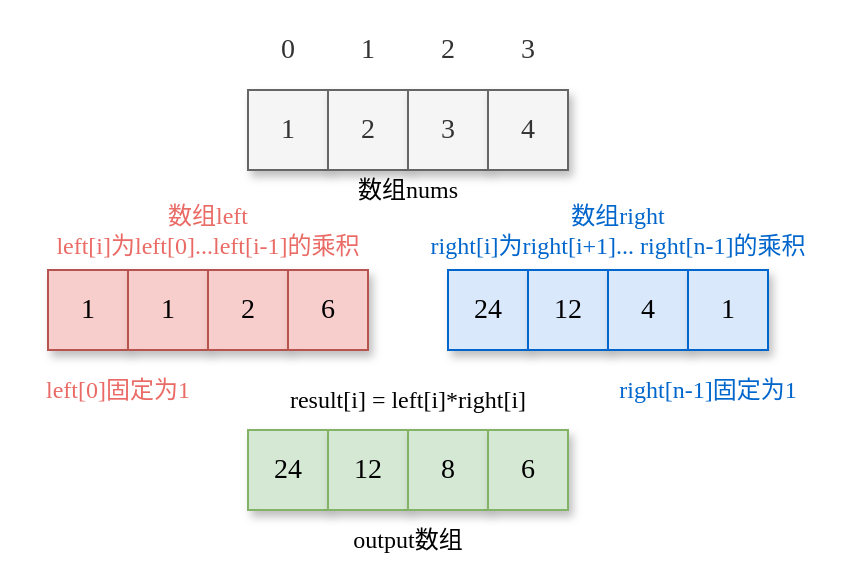 <mxfile version="16.4.3" type="github">
  <diagram id="o-Pv2bOJUapB-mpDfF4H" name="第 1 页">
    <mxGraphModel dx="834" dy="446" grid="1" gridSize="10" guides="1" tooltips="1" connect="1" arrows="1" fold="1" page="1" pageScale="1" pageWidth="827" pageHeight="1169" background="#ffffff" math="0" shadow="0">
      <root>
        <mxCell id="0" />
        <mxCell id="1" parent="0" />
        <mxCell id="xrh3ME3UnnU4ar3DCZTJ-1" value="&lt;font style=&quot;font-size: 14px&quot; face=&quot;Comic Sans MS&quot;&gt;1&lt;/font&gt;" style="rounded=0;whiteSpace=wrap;html=1;fillColor=#f5f5f5;strokeColor=#666666;fontColor=#333333;shadow=1;" vertex="1" parent="1">
          <mxGeometry x="340" y="110" width="40" height="40" as="geometry" />
        </mxCell>
        <mxCell id="xrh3ME3UnnU4ar3DCZTJ-2" value="&lt;font style=&quot;font-size: 14px&quot; face=&quot;Comic Sans MS&quot;&gt;2&lt;/font&gt;" style="rounded=0;whiteSpace=wrap;html=1;fillColor=#f5f5f5;strokeColor=#666666;fontColor=#333333;shadow=1;" vertex="1" parent="1">
          <mxGeometry x="380" y="110" width="40" height="40" as="geometry" />
        </mxCell>
        <mxCell id="xrh3ME3UnnU4ar3DCZTJ-3" value="&lt;font style=&quot;font-size: 14px&quot; face=&quot;Comic Sans MS&quot;&gt;3&lt;/font&gt;" style="rounded=0;whiteSpace=wrap;html=1;fillColor=#f5f5f5;strokeColor=#666666;fontColor=#333333;shadow=1;" vertex="1" parent="1">
          <mxGeometry x="420" y="110" width="40" height="40" as="geometry" />
        </mxCell>
        <mxCell id="xrh3ME3UnnU4ar3DCZTJ-4" value="&lt;font style=&quot;font-size: 14px&quot; face=&quot;Comic Sans MS&quot;&gt;4&lt;/font&gt;" style="rounded=0;whiteSpace=wrap;html=1;fillColor=#f5f5f5;strokeColor=#666666;fontColor=#333333;shadow=1;" vertex="1" parent="1">
          <mxGeometry x="460" y="110" width="40" height="40" as="geometry" />
        </mxCell>
        <mxCell id="xrh3ME3UnnU4ar3DCZTJ-9" value="&lt;font style=&quot;font-size: 14px&quot; face=&quot;Comic Sans MS&quot;&gt;1&lt;/font&gt;" style="rounded=0;whiteSpace=wrap;html=1;fillColor=#f8cecc;strokeColor=#b85450;shadow=1;" vertex="1" parent="1">
          <mxGeometry x="240" y="200" width="40" height="40" as="geometry" />
        </mxCell>
        <mxCell id="xrh3ME3UnnU4ar3DCZTJ-10" value="&lt;font style=&quot;font-size: 14px&quot; face=&quot;Comic Sans MS&quot;&gt;1&lt;/font&gt;" style="rounded=0;whiteSpace=wrap;html=1;fillColor=#f8cecc;strokeColor=#b85450;shadow=1;" vertex="1" parent="1">
          <mxGeometry x="280" y="200" width="40" height="40" as="geometry" />
        </mxCell>
        <mxCell id="xrh3ME3UnnU4ar3DCZTJ-11" value="&lt;font style=&quot;font-size: 14px&quot; face=&quot;Comic Sans MS&quot;&gt;2&lt;/font&gt;" style="rounded=0;whiteSpace=wrap;html=1;fillColor=#f8cecc;strokeColor=#b85450;shadow=1;" vertex="1" parent="1">
          <mxGeometry x="320" y="200" width="40" height="40" as="geometry" />
        </mxCell>
        <mxCell id="xrh3ME3UnnU4ar3DCZTJ-12" value="&lt;font style=&quot;font-size: 14px&quot; face=&quot;Comic Sans MS&quot;&gt;6&lt;/font&gt;" style="rounded=0;whiteSpace=wrap;html=1;fillColor=#f8cecc;strokeColor=#b85450;shadow=1;" vertex="1" parent="1">
          <mxGeometry x="360" y="200" width="40" height="40" as="geometry" />
        </mxCell>
        <mxCell id="xrh3ME3UnnU4ar3DCZTJ-13" value="&lt;font style=&quot;font-size: 14px&quot; face=&quot;Comic Sans MS&quot;&gt;24&lt;/font&gt;" style="rounded=0;whiteSpace=wrap;html=1;fillColor=#dae8fc;strokeColor=#0066CC;shadow=1;" vertex="1" parent="1">
          <mxGeometry x="440" y="200" width="40" height="40" as="geometry" />
        </mxCell>
        <mxCell id="xrh3ME3UnnU4ar3DCZTJ-14" value="&lt;font style=&quot;font-size: 14px&quot; face=&quot;Comic Sans MS&quot;&gt;12&lt;/font&gt;" style="rounded=0;whiteSpace=wrap;html=1;fillColor=#dae8fc;strokeColor=#0066CC;shadow=1;" vertex="1" parent="1">
          <mxGeometry x="480" y="200" width="40" height="40" as="geometry" />
        </mxCell>
        <mxCell id="xrh3ME3UnnU4ar3DCZTJ-15" value="&lt;font style=&quot;font-size: 14px&quot; face=&quot;Comic Sans MS&quot;&gt;4&lt;/font&gt;" style="rounded=0;whiteSpace=wrap;html=1;fillColor=#dae8fc;strokeColor=#0066CC;shadow=1;" vertex="1" parent="1">
          <mxGeometry x="520" y="200" width="40" height="40" as="geometry" />
        </mxCell>
        <mxCell id="xrh3ME3UnnU4ar3DCZTJ-16" value="&lt;font style=&quot;font-size: 14px&quot; face=&quot;Comic Sans MS&quot;&gt;1&lt;/font&gt;" style="rounded=0;whiteSpace=wrap;html=1;fillColor=#dae8fc;strokeColor=#0066CC;shadow=1;" vertex="1" parent="1">
          <mxGeometry x="560" y="200" width="40" height="40" as="geometry" />
        </mxCell>
        <mxCell id="xrh3ME3UnnU4ar3DCZTJ-17" value="&lt;font style=&quot;font-size: 14px&quot; face=&quot;Comic Sans MS&quot;&gt;24&lt;/font&gt;" style="rounded=0;whiteSpace=wrap;html=1;fillColor=#d5e8d4;strokeColor=#82b366;shadow=1;" vertex="1" parent="1">
          <mxGeometry x="340" y="280" width="40" height="40" as="geometry" />
        </mxCell>
        <mxCell id="xrh3ME3UnnU4ar3DCZTJ-18" value="&lt;font style=&quot;font-size: 14px&quot; face=&quot;Comic Sans MS&quot;&gt;12&lt;/font&gt;" style="rounded=0;whiteSpace=wrap;html=1;fillColor=#d5e8d4;strokeColor=#82b366;shadow=1;" vertex="1" parent="1">
          <mxGeometry x="380" y="280" width="40" height="40" as="geometry" />
        </mxCell>
        <mxCell id="xrh3ME3UnnU4ar3DCZTJ-19" value="&lt;font style=&quot;font-size: 14px&quot; face=&quot;Comic Sans MS&quot;&gt;8&lt;/font&gt;" style="rounded=0;whiteSpace=wrap;html=1;fillColor=#d5e8d4;strokeColor=#82b366;shadow=1;" vertex="1" parent="1">
          <mxGeometry x="420" y="280" width="40" height="40" as="geometry" />
        </mxCell>
        <mxCell id="xrh3ME3UnnU4ar3DCZTJ-20" value="&lt;font style=&quot;font-size: 14px&quot; face=&quot;Comic Sans MS&quot;&gt;6&lt;/font&gt;" style="rounded=0;whiteSpace=wrap;html=1;fillColor=#d5e8d4;strokeColor=#82b366;shadow=1;" vertex="1" parent="1">
          <mxGeometry x="460" y="280" width="40" height="40" as="geometry" />
        </mxCell>
        <mxCell id="xrh3ME3UnnU4ar3DCZTJ-32" value="&lt;font style=&quot;font-size: 14px&quot; face=&quot;Comic Sans MS&quot;&gt;0&lt;/font&gt;" style="rounded=0;whiteSpace=wrap;html=1;fillColor=#f5f5f5;strokeColor=#666666;fontColor=#333333;shadow=1;opacity=0;" vertex="1" parent="1">
          <mxGeometry x="340" y="70" width="40" height="40" as="geometry" />
        </mxCell>
        <mxCell id="xrh3ME3UnnU4ar3DCZTJ-33" value="&lt;font style=&quot;font-size: 14px&quot; face=&quot;Comic Sans MS&quot;&gt;1&lt;/font&gt;" style="rounded=0;whiteSpace=wrap;html=1;fillColor=#f5f5f5;strokeColor=#666666;fontColor=#333333;shadow=1;opacity=0;" vertex="1" parent="1">
          <mxGeometry x="380" y="70" width="40" height="40" as="geometry" />
        </mxCell>
        <mxCell id="xrh3ME3UnnU4ar3DCZTJ-34" value="&lt;font style=&quot;font-size: 14px&quot; face=&quot;Comic Sans MS&quot;&gt;2&lt;/font&gt;" style="rounded=0;whiteSpace=wrap;html=1;fillColor=#f5f5f5;strokeColor=#666666;fontColor=#333333;shadow=1;opacity=0;" vertex="1" parent="1">
          <mxGeometry x="420" y="70" width="40" height="40" as="geometry" />
        </mxCell>
        <mxCell id="xrh3ME3UnnU4ar3DCZTJ-35" value="&lt;font style=&quot;font-size: 14px&quot; face=&quot;Comic Sans MS&quot;&gt;3&lt;/font&gt;" style="rounded=0;whiteSpace=wrap;html=1;fillColor=#f5f5f5;strokeColor=#666666;fontColor=#333333;shadow=1;opacity=0;" vertex="1" parent="1">
          <mxGeometry x="460" y="70" width="40" height="40" as="geometry" />
        </mxCell>
        <mxCell id="xrh3ME3UnnU4ar3DCZTJ-36" value="数组left&lt;br&gt;left[i]为left[0]...left[i-1]的乘积" style="text;html=1;strokeColor=none;fillColor=none;align=center;verticalAlign=middle;whiteSpace=wrap;rounded=0;shadow=1;fontFamily=Comic Sans MS;fontSize=12;fontColor=#EA6B66;opacity=0;" vertex="1" parent="1">
          <mxGeometry x="220" y="160" width="200" height="40" as="geometry" />
        </mxCell>
        <mxCell id="xrh3ME3UnnU4ar3DCZTJ-37" value="&lt;font color=&quot;#0066cc&quot;&gt;数组right&lt;br&gt;right[i]为right[i+1]...&amp;nbsp;right[n-1]的乘积&lt;/font&gt;" style="text;html=1;strokeColor=none;fillColor=none;align=center;verticalAlign=middle;whiteSpace=wrap;rounded=0;shadow=1;fontFamily=Comic Sans MS;fontSize=12;fontColor=#EA6B66;opacity=0;" vertex="1" parent="1">
          <mxGeometry x="420" y="160" width="210" height="40" as="geometry" />
        </mxCell>
        <mxCell id="xrh3ME3UnnU4ar3DCZTJ-38" value="&lt;div class=&quot;okr-block-clipboard&quot;&gt;&lt;/div&gt;&lt;font color=&quot;#000000&quot;&gt;&lt;span&gt;output&lt;/span&gt;数组&lt;/font&gt;" style="text;html=1;strokeColor=none;fillColor=none;align=center;verticalAlign=middle;whiteSpace=wrap;rounded=0;shadow=1;fontFamily=Comic Sans MS;fontSize=12;fontColor=#7EA6E0;opacity=0;" vertex="1" parent="1">
          <mxGeometry x="340" y="320" width="160" height="30" as="geometry" />
        </mxCell>
        <mxCell id="xrh3ME3UnnU4ar3DCZTJ-39" value="result[i] = left[i]*right[i]" style="text;html=1;strokeColor=none;fillColor=none;align=center;verticalAlign=middle;whiteSpace=wrap;rounded=0;shadow=1;fontFamily=Comic Sans MS;fontSize=12;fontColor=#000000;opacity=0;" vertex="1" parent="1">
          <mxGeometry x="340" y="250" width="160" height="30" as="geometry" />
        </mxCell>
        <mxCell id="xrh3ME3UnnU4ar3DCZTJ-40" value="数组nums" style="text;html=1;strokeColor=none;fillColor=none;align=center;verticalAlign=middle;whiteSpace=wrap;rounded=0;shadow=1;fontFamily=Comic Sans MS;fontSize=12;fontColor=#000000;opacity=0;" vertex="1" parent="1">
          <mxGeometry x="370" y="150" width="100" height="20" as="geometry" />
        </mxCell>
        <mxCell id="xrh3ME3UnnU4ar3DCZTJ-41" value="left[0]固定为1" style="text;html=1;strokeColor=none;fillColor=none;align=center;verticalAlign=middle;whiteSpace=wrap;rounded=0;shadow=1;fontFamily=Comic Sans MS;fontSize=12;fontColor=#EA6B66;opacity=0;" vertex="1" parent="1">
          <mxGeometry x="230" y="250" width="90" height="20" as="geometry" />
        </mxCell>
        <mxCell id="xrh3ME3UnnU4ar3DCZTJ-42" value="&lt;font color=&quot;#0066cc&quot;&gt;right[n-1]固定为1&lt;/font&gt;" style="text;html=1;strokeColor=none;fillColor=none;align=center;verticalAlign=middle;whiteSpace=wrap;rounded=0;shadow=1;fontFamily=Comic Sans MS;fontSize=12;fontColor=#EA6B66;opacity=0;" vertex="1" parent="1">
          <mxGeometry x="520" y="250" width="100" height="20" as="geometry" />
        </mxCell>
      </root>
    </mxGraphModel>
  </diagram>
</mxfile>
